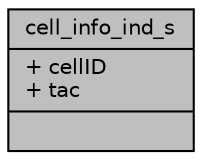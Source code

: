 digraph "cell_info_ind_s"
{
 // LATEX_PDF_SIZE
  edge [fontname="Helvetica",fontsize="10",labelfontname="Helvetica",labelfontsize="10"];
  node [fontname="Helvetica",fontsize="10",shape=record];
  Node1 [label="{cell_info_ind_s\n|+ cellID\l+ tac\l|}",height=0.2,width=0.4,color="black", fillcolor="grey75", style="filled", fontcolor="black",tooltip=" "];
}

